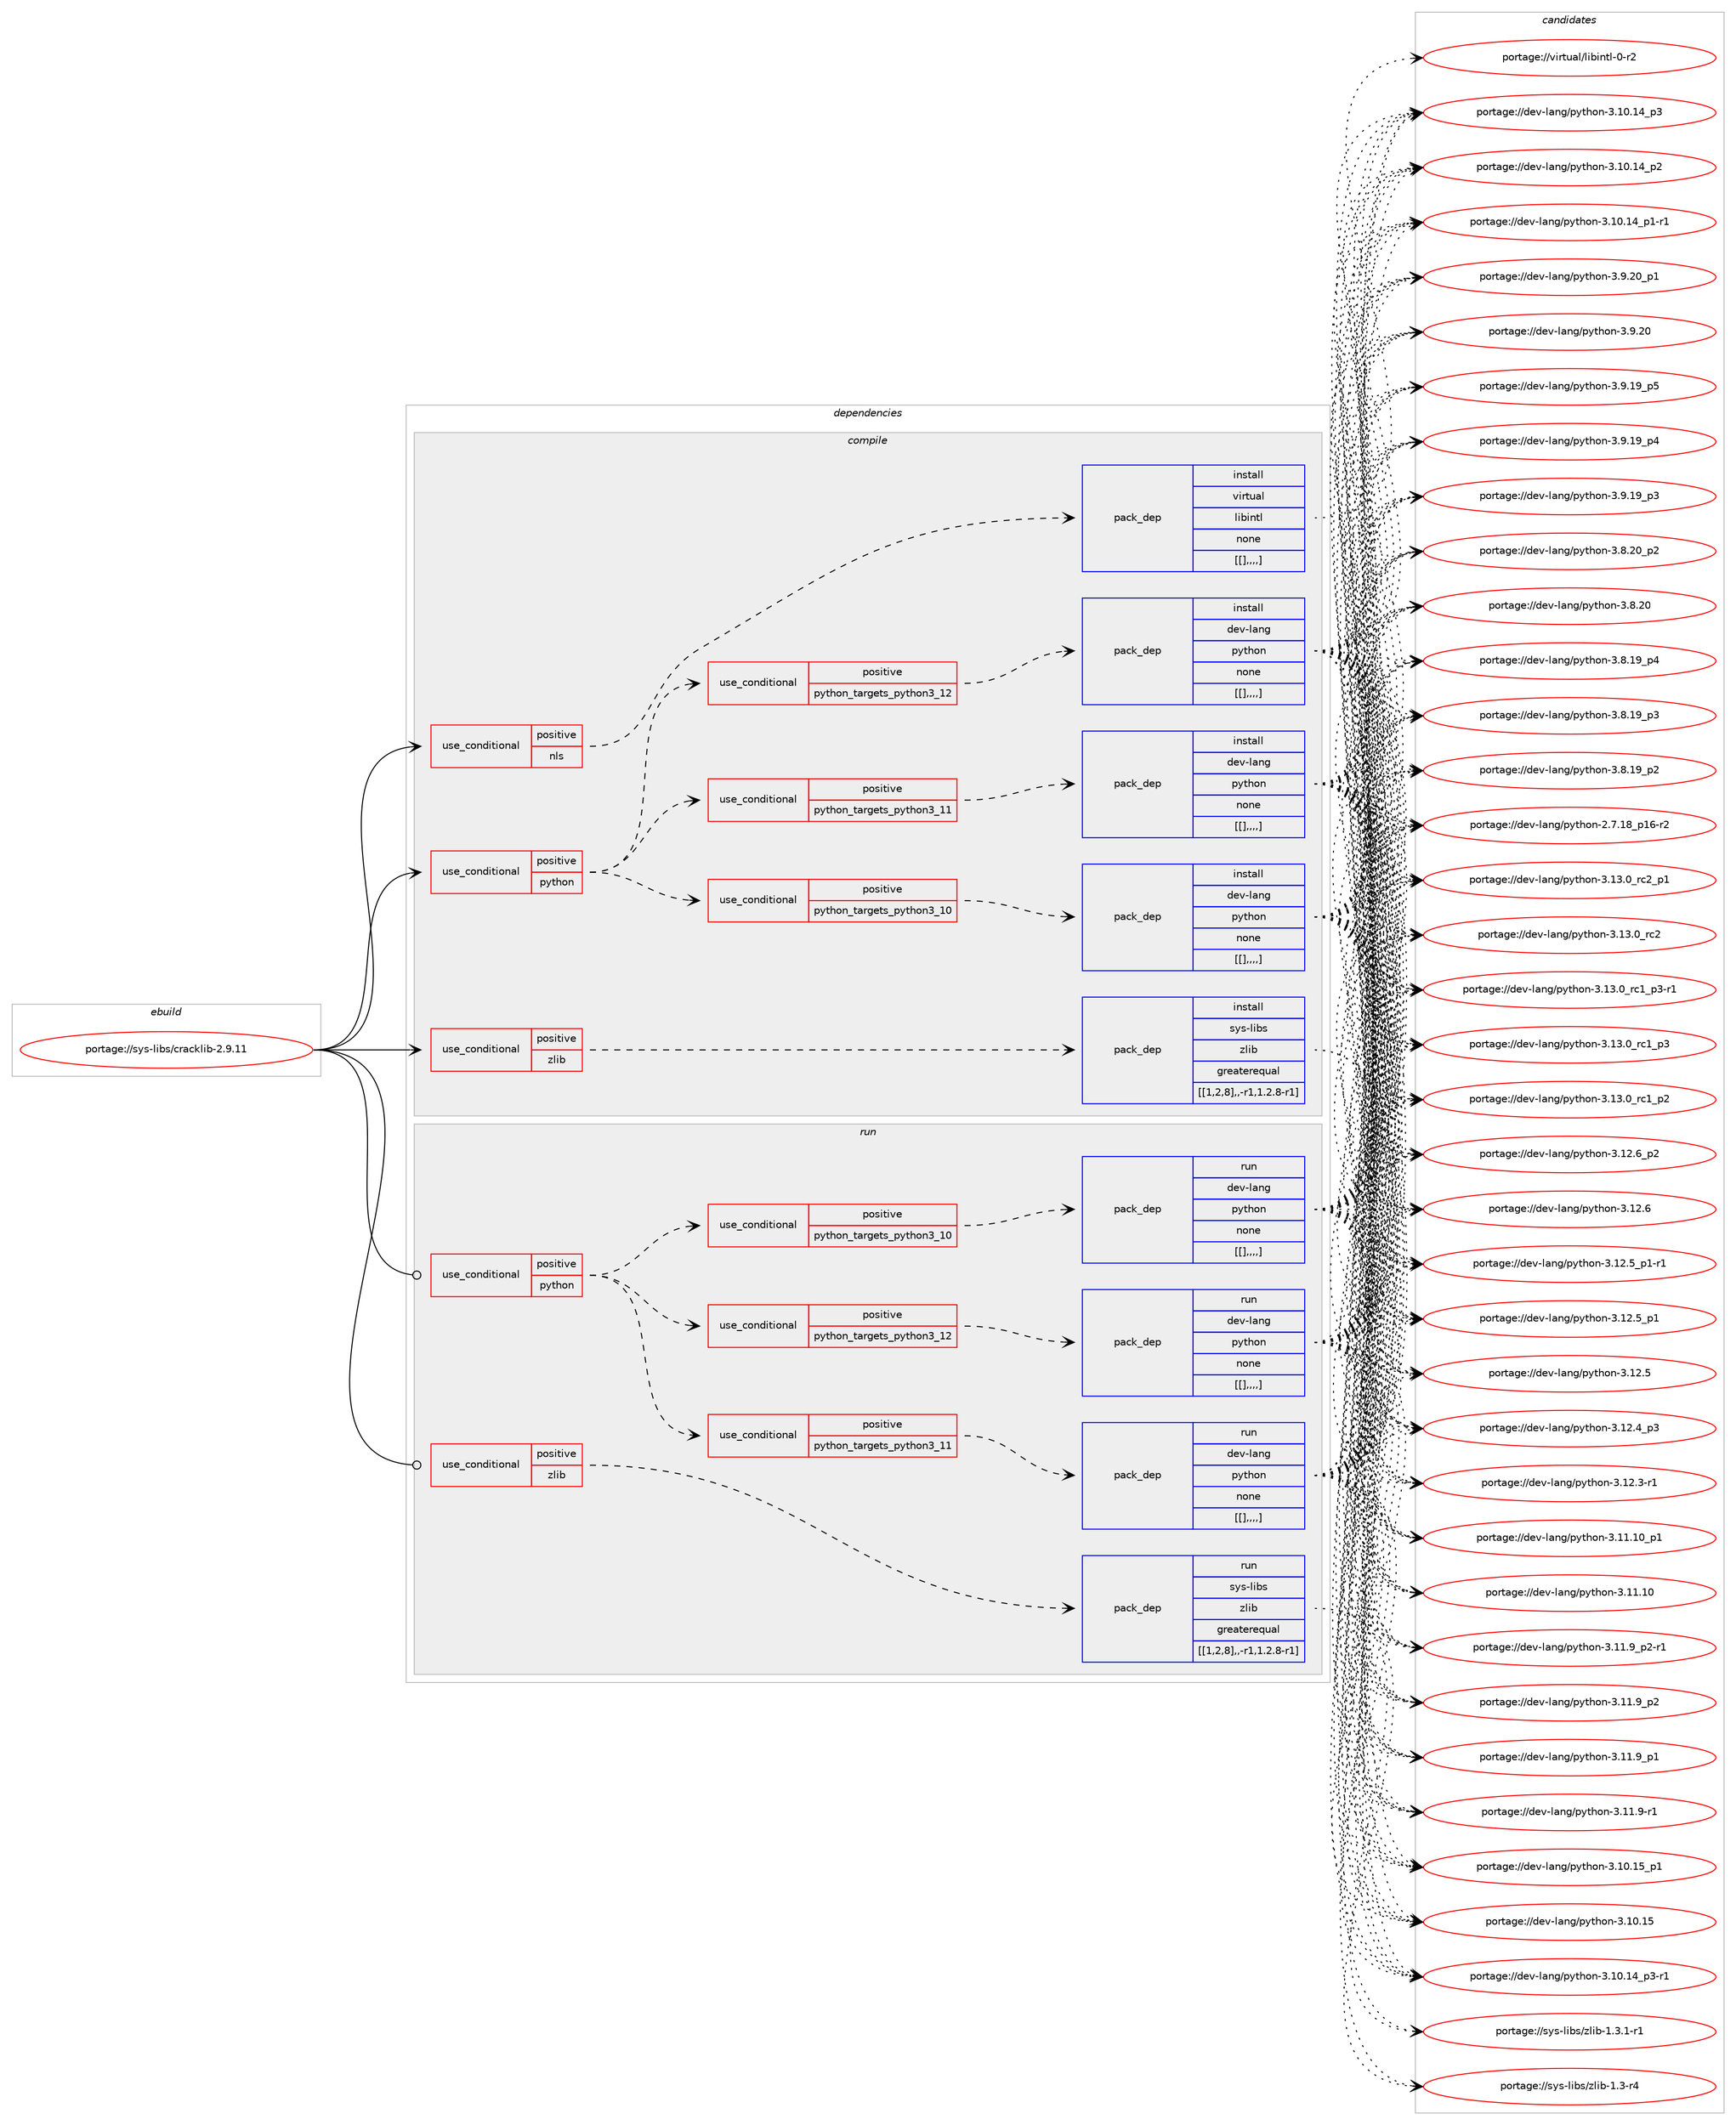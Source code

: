 digraph prolog {

# *************
# Graph options
# *************

newrank=true;
concentrate=true;
compound=true;
graph [rankdir=LR,fontname=Helvetica,fontsize=10,ranksep=1.5];#, ranksep=2.5, nodesep=0.2];
edge  [arrowhead=vee];
node  [fontname=Helvetica,fontsize=10];

# **********
# The ebuild
# **********

subgraph cluster_leftcol {
color=gray;
label=<<i>ebuild</i>>;
id [label="portage://sys-libs/cracklib-2.9.11", color=red, width=4, href="../sys-libs/cracklib-2.9.11.svg"];
}

# ****************
# The dependencies
# ****************

subgraph cluster_midcol {
color=gray;
label=<<i>dependencies</i>>;
subgraph cluster_compile {
fillcolor="#eeeeee";
style=filled;
label=<<i>compile</i>>;
subgraph cond9753 {
dependency26444 [label=<<TABLE BORDER="0" CELLBORDER="1" CELLSPACING="0" CELLPADDING="4"><TR><TD ROWSPAN="3" CELLPADDING="10">use_conditional</TD></TR><TR><TD>positive</TD></TR><TR><TD>nls</TD></TR></TABLE>>, shape=none, color=red];
subgraph pack16613 {
dependency26445 [label=<<TABLE BORDER="0" CELLBORDER="1" CELLSPACING="0" CELLPADDING="4" WIDTH="220"><TR><TD ROWSPAN="6" CELLPADDING="30">pack_dep</TD></TR><TR><TD WIDTH="110">install</TD></TR><TR><TD>virtual</TD></TR><TR><TD>libintl</TD></TR><TR><TD>none</TD></TR><TR><TD>[[],,,,]</TD></TR></TABLE>>, shape=none, color=blue];
}
dependency26444:e -> dependency26445:w [weight=20,style="dashed",arrowhead="vee"];
}
id:e -> dependency26444:w [weight=20,style="solid",arrowhead="vee"];
subgraph cond9754 {
dependency26446 [label=<<TABLE BORDER="0" CELLBORDER="1" CELLSPACING="0" CELLPADDING="4"><TR><TD ROWSPAN="3" CELLPADDING="10">use_conditional</TD></TR><TR><TD>positive</TD></TR><TR><TD>python</TD></TR></TABLE>>, shape=none, color=red];
subgraph cond9755 {
dependency26447 [label=<<TABLE BORDER="0" CELLBORDER="1" CELLSPACING="0" CELLPADDING="4"><TR><TD ROWSPAN="3" CELLPADDING="10">use_conditional</TD></TR><TR><TD>positive</TD></TR><TR><TD>python_targets_python3_10</TD></TR></TABLE>>, shape=none, color=red];
subgraph pack16614 {
dependency26448 [label=<<TABLE BORDER="0" CELLBORDER="1" CELLSPACING="0" CELLPADDING="4" WIDTH="220"><TR><TD ROWSPAN="6" CELLPADDING="30">pack_dep</TD></TR><TR><TD WIDTH="110">install</TD></TR><TR><TD>dev-lang</TD></TR><TR><TD>python</TD></TR><TR><TD>none</TD></TR><TR><TD>[[],,,,]</TD></TR></TABLE>>, shape=none, color=blue];
}
dependency26447:e -> dependency26448:w [weight=20,style="dashed",arrowhead="vee"];
}
dependency26446:e -> dependency26447:w [weight=20,style="dashed",arrowhead="vee"];
subgraph cond9756 {
dependency26449 [label=<<TABLE BORDER="0" CELLBORDER="1" CELLSPACING="0" CELLPADDING="4"><TR><TD ROWSPAN="3" CELLPADDING="10">use_conditional</TD></TR><TR><TD>positive</TD></TR><TR><TD>python_targets_python3_11</TD></TR></TABLE>>, shape=none, color=red];
subgraph pack16615 {
dependency26450 [label=<<TABLE BORDER="0" CELLBORDER="1" CELLSPACING="0" CELLPADDING="4" WIDTH="220"><TR><TD ROWSPAN="6" CELLPADDING="30">pack_dep</TD></TR><TR><TD WIDTH="110">install</TD></TR><TR><TD>dev-lang</TD></TR><TR><TD>python</TD></TR><TR><TD>none</TD></TR><TR><TD>[[],,,,]</TD></TR></TABLE>>, shape=none, color=blue];
}
dependency26449:e -> dependency26450:w [weight=20,style="dashed",arrowhead="vee"];
}
dependency26446:e -> dependency26449:w [weight=20,style="dashed",arrowhead="vee"];
subgraph cond9757 {
dependency26451 [label=<<TABLE BORDER="0" CELLBORDER="1" CELLSPACING="0" CELLPADDING="4"><TR><TD ROWSPAN="3" CELLPADDING="10">use_conditional</TD></TR><TR><TD>positive</TD></TR><TR><TD>python_targets_python3_12</TD></TR></TABLE>>, shape=none, color=red];
subgraph pack16616 {
dependency26452 [label=<<TABLE BORDER="0" CELLBORDER="1" CELLSPACING="0" CELLPADDING="4" WIDTH="220"><TR><TD ROWSPAN="6" CELLPADDING="30">pack_dep</TD></TR><TR><TD WIDTH="110">install</TD></TR><TR><TD>dev-lang</TD></TR><TR><TD>python</TD></TR><TR><TD>none</TD></TR><TR><TD>[[],,,,]</TD></TR></TABLE>>, shape=none, color=blue];
}
dependency26451:e -> dependency26452:w [weight=20,style="dashed",arrowhead="vee"];
}
dependency26446:e -> dependency26451:w [weight=20,style="dashed",arrowhead="vee"];
}
id:e -> dependency26446:w [weight=20,style="solid",arrowhead="vee"];
subgraph cond9758 {
dependency26453 [label=<<TABLE BORDER="0" CELLBORDER="1" CELLSPACING="0" CELLPADDING="4"><TR><TD ROWSPAN="3" CELLPADDING="10">use_conditional</TD></TR><TR><TD>positive</TD></TR><TR><TD>zlib</TD></TR></TABLE>>, shape=none, color=red];
subgraph pack16617 {
dependency26454 [label=<<TABLE BORDER="0" CELLBORDER="1" CELLSPACING="0" CELLPADDING="4" WIDTH="220"><TR><TD ROWSPAN="6" CELLPADDING="30">pack_dep</TD></TR><TR><TD WIDTH="110">install</TD></TR><TR><TD>sys-libs</TD></TR><TR><TD>zlib</TD></TR><TR><TD>greaterequal</TD></TR><TR><TD>[[1,2,8],,-r1,1.2.8-r1]</TD></TR></TABLE>>, shape=none, color=blue];
}
dependency26453:e -> dependency26454:w [weight=20,style="dashed",arrowhead="vee"];
}
id:e -> dependency26453:w [weight=20,style="solid",arrowhead="vee"];
}
subgraph cluster_compileandrun {
fillcolor="#eeeeee";
style=filled;
label=<<i>compile and run</i>>;
}
subgraph cluster_run {
fillcolor="#eeeeee";
style=filled;
label=<<i>run</i>>;
subgraph cond9759 {
dependency26455 [label=<<TABLE BORDER="0" CELLBORDER="1" CELLSPACING="0" CELLPADDING="4"><TR><TD ROWSPAN="3" CELLPADDING="10">use_conditional</TD></TR><TR><TD>positive</TD></TR><TR><TD>python</TD></TR></TABLE>>, shape=none, color=red];
subgraph cond9760 {
dependency26456 [label=<<TABLE BORDER="0" CELLBORDER="1" CELLSPACING="0" CELLPADDING="4"><TR><TD ROWSPAN="3" CELLPADDING="10">use_conditional</TD></TR><TR><TD>positive</TD></TR><TR><TD>python_targets_python3_10</TD></TR></TABLE>>, shape=none, color=red];
subgraph pack16618 {
dependency26457 [label=<<TABLE BORDER="0" CELLBORDER="1" CELLSPACING="0" CELLPADDING="4" WIDTH="220"><TR><TD ROWSPAN="6" CELLPADDING="30">pack_dep</TD></TR><TR><TD WIDTH="110">run</TD></TR><TR><TD>dev-lang</TD></TR><TR><TD>python</TD></TR><TR><TD>none</TD></TR><TR><TD>[[],,,,]</TD></TR></TABLE>>, shape=none, color=blue];
}
dependency26456:e -> dependency26457:w [weight=20,style="dashed",arrowhead="vee"];
}
dependency26455:e -> dependency26456:w [weight=20,style="dashed",arrowhead="vee"];
subgraph cond9761 {
dependency26458 [label=<<TABLE BORDER="0" CELLBORDER="1" CELLSPACING="0" CELLPADDING="4"><TR><TD ROWSPAN="3" CELLPADDING="10">use_conditional</TD></TR><TR><TD>positive</TD></TR><TR><TD>python_targets_python3_11</TD></TR></TABLE>>, shape=none, color=red];
subgraph pack16619 {
dependency26459 [label=<<TABLE BORDER="0" CELLBORDER="1" CELLSPACING="0" CELLPADDING="4" WIDTH="220"><TR><TD ROWSPAN="6" CELLPADDING="30">pack_dep</TD></TR><TR><TD WIDTH="110">run</TD></TR><TR><TD>dev-lang</TD></TR><TR><TD>python</TD></TR><TR><TD>none</TD></TR><TR><TD>[[],,,,]</TD></TR></TABLE>>, shape=none, color=blue];
}
dependency26458:e -> dependency26459:w [weight=20,style="dashed",arrowhead="vee"];
}
dependency26455:e -> dependency26458:w [weight=20,style="dashed",arrowhead="vee"];
subgraph cond9762 {
dependency26460 [label=<<TABLE BORDER="0" CELLBORDER="1" CELLSPACING="0" CELLPADDING="4"><TR><TD ROWSPAN="3" CELLPADDING="10">use_conditional</TD></TR><TR><TD>positive</TD></TR><TR><TD>python_targets_python3_12</TD></TR></TABLE>>, shape=none, color=red];
subgraph pack16620 {
dependency26461 [label=<<TABLE BORDER="0" CELLBORDER="1" CELLSPACING="0" CELLPADDING="4" WIDTH="220"><TR><TD ROWSPAN="6" CELLPADDING="30">pack_dep</TD></TR><TR><TD WIDTH="110">run</TD></TR><TR><TD>dev-lang</TD></TR><TR><TD>python</TD></TR><TR><TD>none</TD></TR><TR><TD>[[],,,,]</TD></TR></TABLE>>, shape=none, color=blue];
}
dependency26460:e -> dependency26461:w [weight=20,style="dashed",arrowhead="vee"];
}
dependency26455:e -> dependency26460:w [weight=20,style="dashed",arrowhead="vee"];
}
id:e -> dependency26455:w [weight=20,style="solid",arrowhead="odot"];
subgraph cond9763 {
dependency26462 [label=<<TABLE BORDER="0" CELLBORDER="1" CELLSPACING="0" CELLPADDING="4"><TR><TD ROWSPAN="3" CELLPADDING="10">use_conditional</TD></TR><TR><TD>positive</TD></TR><TR><TD>zlib</TD></TR></TABLE>>, shape=none, color=red];
subgraph pack16621 {
dependency26463 [label=<<TABLE BORDER="0" CELLBORDER="1" CELLSPACING="0" CELLPADDING="4" WIDTH="220"><TR><TD ROWSPAN="6" CELLPADDING="30">pack_dep</TD></TR><TR><TD WIDTH="110">run</TD></TR><TR><TD>sys-libs</TD></TR><TR><TD>zlib</TD></TR><TR><TD>greaterequal</TD></TR><TR><TD>[[1,2,8],,-r1,1.2.8-r1]</TD></TR></TABLE>>, shape=none, color=blue];
}
dependency26462:e -> dependency26463:w [weight=20,style="dashed",arrowhead="vee"];
}
id:e -> dependency26462:w [weight=20,style="solid",arrowhead="odot"];
}
}

# **************
# The candidates
# **************

subgraph cluster_choices {
rank=same;
color=gray;
label=<<i>candidates</i>>;

subgraph choice16613 {
color=black;
nodesep=1;
choice11810511411611797108471081059810511011610845484511450 [label="portage://virtual/libintl-0-r2", color=red, width=4,href="../virtual/libintl-0-r2.svg"];
dependency26445:e -> choice11810511411611797108471081059810511011610845484511450:w [style=dotted,weight="100"];
}
subgraph choice16614 {
color=black;
nodesep=1;
choice100101118451089711010347112121116104111110455146495146489511499509511249 [label="portage://dev-lang/python-3.13.0_rc2_p1", color=red, width=4,href="../dev-lang/python-3.13.0_rc2_p1.svg"];
choice10010111845108971101034711212111610411111045514649514648951149950 [label="portage://dev-lang/python-3.13.0_rc2", color=red, width=4,href="../dev-lang/python-3.13.0_rc2.svg"];
choice1001011184510897110103471121211161041111104551464951464895114994995112514511449 [label="portage://dev-lang/python-3.13.0_rc1_p3-r1", color=red, width=4,href="../dev-lang/python-3.13.0_rc1_p3-r1.svg"];
choice100101118451089711010347112121116104111110455146495146489511499499511251 [label="portage://dev-lang/python-3.13.0_rc1_p3", color=red, width=4,href="../dev-lang/python-3.13.0_rc1_p3.svg"];
choice100101118451089711010347112121116104111110455146495146489511499499511250 [label="portage://dev-lang/python-3.13.0_rc1_p2", color=red, width=4,href="../dev-lang/python-3.13.0_rc1_p2.svg"];
choice100101118451089711010347112121116104111110455146495046549511250 [label="portage://dev-lang/python-3.12.6_p2", color=red, width=4,href="../dev-lang/python-3.12.6_p2.svg"];
choice10010111845108971101034711212111610411111045514649504654 [label="portage://dev-lang/python-3.12.6", color=red, width=4,href="../dev-lang/python-3.12.6.svg"];
choice1001011184510897110103471121211161041111104551464950465395112494511449 [label="portage://dev-lang/python-3.12.5_p1-r1", color=red, width=4,href="../dev-lang/python-3.12.5_p1-r1.svg"];
choice100101118451089711010347112121116104111110455146495046539511249 [label="portage://dev-lang/python-3.12.5_p1", color=red, width=4,href="../dev-lang/python-3.12.5_p1.svg"];
choice10010111845108971101034711212111610411111045514649504653 [label="portage://dev-lang/python-3.12.5", color=red, width=4,href="../dev-lang/python-3.12.5.svg"];
choice100101118451089711010347112121116104111110455146495046529511251 [label="portage://dev-lang/python-3.12.4_p3", color=red, width=4,href="../dev-lang/python-3.12.4_p3.svg"];
choice100101118451089711010347112121116104111110455146495046514511449 [label="portage://dev-lang/python-3.12.3-r1", color=red, width=4,href="../dev-lang/python-3.12.3-r1.svg"];
choice10010111845108971101034711212111610411111045514649494649489511249 [label="portage://dev-lang/python-3.11.10_p1", color=red, width=4,href="../dev-lang/python-3.11.10_p1.svg"];
choice1001011184510897110103471121211161041111104551464949464948 [label="portage://dev-lang/python-3.11.10", color=red, width=4,href="../dev-lang/python-3.11.10.svg"];
choice1001011184510897110103471121211161041111104551464949465795112504511449 [label="portage://dev-lang/python-3.11.9_p2-r1", color=red, width=4,href="../dev-lang/python-3.11.9_p2-r1.svg"];
choice100101118451089711010347112121116104111110455146494946579511250 [label="portage://dev-lang/python-3.11.9_p2", color=red, width=4,href="../dev-lang/python-3.11.9_p2.svg"];
choice100101118451089711010347112121116104111110455146494946579511249 [label="portage://dev-lang/python-3.11.9_p1", color=red, width=4,href="../dev-lang/python-3.11.9_p1.svg"];
choice100101118451089711010347112121116104111110455146494946574511449 [label="portage://dev-lang/python-3.11.9-r1", color=red, width=4,href="../dev-lang/python-3.11.9-r1.svg"];
choice10010111845108971101034711212111610411111045514649484649539511249 [label="portage://dev-lang/python-3.10.15_p1", color=red, width=4,href="../dev-lang/python-3.10.15_p1.svg"];
choice1001011184510897110103471121211161041111104551464948464953 [label="portage://dev-lang/python-3.10.15", color=red, width=4,href="../dev-lang/python-3.10.15.svg"];
choice100101118451089711010347112121116104111110455146494846495295112514511449 [label="portage://dev-lang/python-3.10.14_p3-r1", color=red, width=4,href="../dev-lang/python-3.10.14_p3-r1.svg"];
choice10010111845108971101034711212111610411111045514649484649529511251 [label="portage://dev-lang/python-3.10.14_p3", color=red, width=4,href="../dev-lang/python-3.10.14_p3.svg"];
choice10010111845108971101034711212111610411111045514649484649529511250 [label="portage://dev-lang/python-3.10.14_p2", color=red, width=4,href="../dev-lang/python-3.10.14_p2.svg"];
choice100101118451089711010347112121116104111110455146494846495295112494511449 [label="portage://dev-lang/python-3.10.14_p1-r1", color=red, width=4,href="../dev-lang/python-3.10.14_p1-r1.svg"];
choice100101118451089711010347112121116104111110455146574650489511249 [label="portage://dev-lang/python-3.9.20_p1", color=red, width=4,href="../dev-lang/python-3.9.20_p1.svg"];
choice10010111845108971101034711212111610411111045514657465048 [label="portage://dev-lang/python-3.9.20", color=red, width=4,href="../dev-lang/python-3.9.20.svg"];
choice100101118451089711010347112121116104111110455146574649579511253 [label="portage://dev-lang/python-3.9.19_p5", color=red, width=4,href="../dev-lang/python-3.9.19_p5.svg"];
choice100101118451089711010347112121116104111110455146574649579511252 [label="portage://dev-lang/python-3.9.19_p4", color=red, width=4,href="../dev-lang/python-3.9.19_p4.svg"];
choice100101118451089711010347112121116104111110455146574649579511251 [label="portage://dev-lang/python-3.9.19_p3", color=red, width=4,href="../dev-lang/python-3.9.19_p3.svg"];
choice100101118451089711010347112121116104111110455146564650489511250 [label="portage://dev-lang/python-3.8.20_p2", color=red, width=4,href="../dev-lang/python-3.8.20_p2.svg"];
choice10010111845108971101034711212111610411111045514656465048 [label="portage://dev-lang/python-3.8.20", color=red, width=4,href="../dev-lang/python-3.8.20.svg"];
choice100101118451089711010347112121116104111110455146564649579511252 [label="portage://dev-lang/python-3.8.19_p4", color=red, width=4,href="../dev-lang/python-3.8.19_p4.svg"];
choice100101118451089711010347112121116104111110455146564649579511251 [label="portage://dev-lang/python-3.8.19_p3", color=red, width=4,href="../dev-lang/python-3.8.19_p3.svg"];
choice100101118451089711010347112121116104111110455146564649579511250 [label="portage://dev-lang/python-3.8.19_p2", color=red, width=4,href="../dev-lang/python-3.8.19_p2.svg"];
choice100101118451089711010347112121116104111110455046554649569511249544511450 [label="portage://dev-lang/python-2.7.18_p16-r2", color=red, width=4,href="../dev-lang/python-2.7.18_p16-r2.svg"];
dependency26448:e -> choice100101118451089711010347112121116104111110455146495146489511499509511249:w [style=dotted,weight="100"];
dependency26448:e -> choice10010111845108971101034711212111610411111045514649514648951149950:w [style=dotted,weight="100"];
dependency26448:e -> choice1001011184510897110103471121211161041111104551464951464895114994995112514511449:w [style=dotted,weight="100"];
dependency26448:e -> choice100101118451089711010347112121116104111110455146495146489511499499511251:w [style=dotted,weight="100"];
dependency26448:e -> choice100101118451089711010347112121116104111110455146495146489511499499511250:w [style=dotted,weight="100"];
dependency26448:e -> choice100101118451089711010347112121116104111110455146495046549511250:w [style=dotted,weight="100"];
dependency26448:e -> choice10010111845108971101034711212111610411111045514649504654:w [style=dotted,weight="100"];
dependency26448:e -> choice1001011184510897110103471121211161041111104551464950465395112494511449:w [style=dotted,weight="100"];
dependency26448:e -> choice100101118451089711010347112121116104111110455146495046539511249:w [style=dotted,weight="100"];
dependency26448:e -> choice10010111845108971101034711212111610411111045514649504653:w [style=dotted,weight="100"];
dependency26448:e -> choice100101118451089711010347112121116104111110455146495046529511251:w [style=dotted,weight="100"];
dependency26448:e -> choice100101118451089711010347112121116104111110455146495046514511449:w [style=dotted,weight="100"];
dependency26448:e -> choice10010111845108971101034711212111610411111045514649494649489511249:w [style=dotted,weight="100"];
dependency26448:e -> choice1001011184510897110103471121211161041111104551464949464948:w [style=dotted,weight="100"];
dependency26448:e -> choice1001011184510897110103471121211161041111104551464949465795112504511449:w [style=dotted,weight="100"];
dependency26448:e -> choice100101118451089711010347112121116104111110455146494946579511250:w [style=dotted,weight="100"];
dependency26448:e -> choice100101118451089711010347112121116104111110455146494946579511249:w [style=dotted,weight="100"];
dependency26448:e -> choice100101118451089711010347112121116104111110455146494946574511449:w [style=dotted,weight="100"];
dependency26448:e -> choice10010111845108971101034711212111610411111045514649484649539511249:w [style=dotted,weight="100"];
dependency26448:e -> choice1001011184510897110103471121211161041111104551464948464953:w [style=dotted,weight="100"];
dependency26448:e -> choice100101118451089711010347112121116104111110455146494846495295112514511449:w [style=dotted,weight="100"];
dependency26448:e -> choice10010111845108971101034711212111610411111045514649484649529511251:w [style=dotted,weight="100"];
dependency26448:e -> choice10010111845108971101034711212111610411111045514649484649529511250:w [style=dotted,weight="100"];
dependency26448:e -> choice100101118451089711010347112121116104111110455146494846495295112494511449:w [style=dotted,weight="100"];
dependency26448:e -> choice100101118451089711010347112121116104111110455146574650489511249:w [style=dotted,weight="100"];
dependency26448:e -> choice10010111845108971101034711212111610411111045514657465048:w [style=dotted,weight="100"];
dependency26448:e -> choice100101118451089711010347112121116104111110455146574649579511253:w [style=dotted,weight="100"];
dependency26448:e -> choice100101118451089711010347112121116104111110455146574649579511252:w [style=dotted,weight="100"];
dependency26448:e -> choice100101118451089711010347112121116104111110455146574649579511251:w [style=dotted,weight="100"];
dependency26448:e -> choice100101118451089711010347112121116104111110455146564650489511250:w [style=dotted,weight="100"];
dependency26448:e -> choice10010111845108971101034711212111610411111045514656465048:w [style=dotted,weight="100"];
dependency26448:e -> choice100101118451089711010347112121116104111110455146564649579511252:w [style=dotted,weight="100"];
dependency26448:e -> choice100101118451089711010347112121116104111110455146564649579511251:w [style=dotted,weight="100"];
dependency26448:e -> choice100101118451089711010347112121116104111110455146564649579511250:w [style=dotted,weight="100"];
dependency26448:e -> choice100101118451089711010347112121116104111110455046554649569511249544511450:w [style=dotted,weight="100"];
}
subgraph choice16615 {
color=black;
nodesep=1;
choice100101118451089711010347112121116104111110455146495146489511499509511249 [label="portage://dev-lang/python-3.13.0_rc2_p1", color=red, width=4,href="../dev-lang/python-3.13.0_rc2_p1.svg"];
choice10010111845108971101034711212111610411111045514649514648951149950 [label="portage://dev-lang/python-3.13.0_rc2", color=red, width=4,href="../dev-lang/python-3.13.0_rc2.svg"];
choice1001011184510897110103471121211161041111104551464951464895114994995112514511449 [label="portage://dev-lang/python-3.13.0_rc1_p3-r1", color=red, width=4,href="../dev-lang/python-3.13.0_rc1_p3-r1.svg"];
choice100101118451089711010347112121116104111110455146495146489511499499511251 [label="portage://dev-lang/python-3.13.0_rc1_p3", color=red, width=4,href="../dev-lang/python-3.13.0_rc1_p3.svg"];
choice100101118451089711010347112121116104111110455146495146489511499499511250 [label="portage://dev-lang/python-3.13.0_rc1_p2", color=red, width=4,href="../dev-lang/python-3.13.0_rc1_p2.svg"];
choice100101118451089711010347112121116104111110455146495046549511250 [label="portage://dev-lang/python-3.12.6_p2", color=red, width=4,href="../dev-lang/python-3.12.6_p2.svg"];
choice10010111845108971101034711212111610411111045514649504654 [label="portage://dev-lang/python-3.12.6", color=red, width=4,href="../dev-lang/python-3.12.6.svg"];
choice1001011184510897110103471121211161041111104551464950465395112494511449 [label="portage://dev-lang/python-3.12.5_p1-r1", color=red, width=4,href="../dev-lang/python-3.12.5_p1-r1.svg"];
choice100101118451089711010347112121116104111110455146495046539511249 [label="portage://dev-lang/python-3.12.5_p1", color=red, width=4,href="../dev-lang/python-3.12.5_p1.svg"];
choice10010111845108971101034711212111610411111045514649504653 [label="portage://dev-lang/python-3.12.5", color=red, width=4,href="../dev-lang/python-3.12.5.svg"];
choice100101118451089711010347112121116104111110455146495046529511251 [label="portage://dev-lang/python-3.12.4_p3", color=red, width=4,href="../dev-lang/python-3.12.4_p3.svg"];
choice100101118451089711010347112121116104111110455146495046514511449 [label="portage://dev-lang/python-3.12.3-r1", color=red, width=4,href="../dev-lang/python-3.12.3-r1.svg"];
choice10010111845108971101034711212111610411111045514649494649489511249 [label="portage://dev-lang/python-3.11.10_p1", color=red, width=4,href="../dev-lang/python-3.11.10_p1.svg"];
choice1001011184510897110103471121211161041111104551464949464948 [label="portage://dev-lang/python-3.11.10", color=red, width=4,href="../dev-lang/python-3.11.10.svg"];
choice1001011184510897110103471121211161041111104551464949465795112504511449 [label="portage://dev-lang/python-3.11.9_p2-r1", color=red, width=4,href="../dev-lang/python-3.11.9_p2-r1.svg"];
choice100101118451089711010347112121116104111110455146494946579511250 [label="portage://dev-lang/python-3.11.9_p2", color=red, width=4,href="../dev-lang/python-3.11.9_p2.svg"];
choice100101118451089711010347112121116104111110455146494946579511249 [label="portage://dev-lang/python-3.11.9_p1", color=red, width=4,href="../dev-lang/python-3.11.9_p1.svg"];
choice100101118451089711010347112121116104111110455146494946574511449 [label="portage://dev-lang/python-3.11.9-r1", color=red, width=4,href="../dev-lang/python-3.11.9-r1.svg"];
choice10010111845108971101034711212111610411111045514649484649539511249 [label="portage://dev-lang/python-3.10.15_p1", color=red, width=4,href="../dev-lang/python-3.10.15_p1.svg"];
choice1001011184510897110103471121211161041111104551464948464953 [label="portage://dev-lang/python-3.10.15", color=red, width=4,href="../dev-lang/python-3.10.15.svg"];
choice100101118451089711010347112121116104111110455146494846495295112514511449 [label="portage://dev-lang/python-3.10.14_p3-r1", color=red, width=4,href="../dev-lang/python-3.10.14_p3-r1.svg"];
choice10010111845108971101034711212111610411111045514649484649529511251 [label="portage://dev-lang/python-3.10.14_p3", color=red, width=4,href="../dev-lang/python-3.10.14_p3.svg"];
choice10010111845108971101034711212111610411111045514649484649529511250 [label="portage://dev-lang/python-3.10.14_p2", color=red, width=4,href="../dev-lang/python-3.10.14_p2.svg"];
choice100101118451089711010347112121116104111110455146494846495295112494511449 [label="portage://dev-lang/python-3.10.14_p1-r1", color=red, width=4,href="../dev-lang/python-3.10.14_p1-r1.svg"];
choice100101118451089711010347112121116104111110455146574650489511249 [label="portage://dev-lang/python-3.9.20_p1", color=red, width=4,href="../dev-lang/python-3.9.20_p1.svg"];
choice10010111845108971101034711212111610411111045514657465048 [label="portage://dev-lang/python-3.9.20", color=red, width=4,href="../dev-lang/python-3.9.20.svg"];
choice100101118451089711010347112121116104111110455146574649579511253 [label="portage://dev-lang/python-3.9.19_p5", color=red, width=4,href="../dev-lang/python-3.9.19_p5.svg"];
choice100101118451089711010347112121116104111110455146574649579511252 [label="portage://dev-lang/python-3.9.19_p4", color=red, width=4,href="../dev-lang/python-3.9.19_p4.svg"];
choice100101118451089711010347112121116104111110455146574649579511251 [label="portage://dev-lang/python-3.9.19_p3", color=red, width=4,href="../dev-lang/python-3.9.19_p3.svg"];
choice100101118451089711010347112121116104111110455146564650489511250 [label="portage://dev-lang/python-3.8.20_p2", color=red, width=4,href="../dev-lang/python-3.8.20_p2.svg"];
choice10010111845108971101034711212111610411111045514656465048 [label="portage://dev-lang/python-3.8.20", color=red, width=4,href="../dev-lang/python-3.8.20.svg"];
choice100101118451089711010347112121116104111110455146564649579511252 [label="portage://dev-lang/python-3.8.19_p4", color=red, width=4,href="../dev-lang/python-3.8.19_p4.svg"];
choice100101118451089711010347112121116104111110455146564649579511251 [label="portage://dev-lang/python-3.8.19_p3", color=red, width=4,href="../dev-lang/python-3.8.19_p3.svg"];
choice100101118451089711010347112121116104111110455146564649579511250 [label="portage://dev-lang/python-3.8.19_p2", color=red, width=4,href="../dev-lang/python-3.8.19_p2.svg"];
choice100101118451089711010347112121116104111110455046554649569511249544511450 [label="portage://dev-lang/python-2.7.18_p16-r2", color=red, width=4,href="../dev-lang/python-2.7.18_p16-r2.svg"];
dependency26450:e -> choice100101118451089711010347112121116104111110455146495146489511499509511249:w [style=dotted,weight="100"];
dependency26450:e -> choice10010111845108971101034711212111610411111045514649514648951149950:w [style=dotted,weight="100"];
dependency26450:e -> choice1001011184510897110103471121211161041111104551464951464895114994995112514511449:w [style=dotted,weight="100"];
dependency26450:e -> choice100101118451089711010347112121116104111110455146495146489511499499511251:w [style=dotted,weight="100"];
dependency26450:e -> choice100101118451089711010347112121116104111110455146495146489511499499511250:w [style=dotted,weight="100"];
dependency26450:e -> choice100101118451089711010347112121116104111110455146495046549511250:w [style=dotted,weight="100"];
dependency26450:e -> choice10010111845108971101034711212111610411111045514649504654:w [style=dotted,weight="100"];
dependency26450:e -> choice1001011184510897110103471121211161041111104551464950465395112494511449:w [style=dotted,weight="100"];
dependency26450:e -> choice100101118451089711010347112121116104111110455146495046539511249:w [style=dotted,weight="100"];
dependency26450:e -> choice10010111845108971101034711212111610411111045514649504653:w [style=dotted,weight="100"];
dependency26450:e -> choice100101118451089711010347112121116104111110455146495046529511251:w [style=dotted,weight="100"];
dependency26450:e -> choice100101118451089711010347112121116104111110455146495046514511449:w [style=dotted,weight="100"];
dependency26450:e -> choice10010111845108971101034711212111610411111045514649494649489511249:w [style=dotted,weight="100"];
dependency26450:e -> choice1001011184510897110103471121211161041111104551464949464948:w [style=dotted,weight="100"];
dependency26450:e -> choice1001011184510897110103471121211161041111104551464949465795112504511449:w [style=dotted,weight="100"];
dependency26450:e -> choice100101118451089711010347112121116104111110455146494946579511250:w [style=dotted,weight="100"];
dependency26450:e -> choice100101118451089711010347112121116104111110455146494946579511249:w [style=dotted,weight="100"];
dependency26450:e -> choice100101118451089711010347112121116104111110455146494946574511449:w [style=dotted,weight="100"];
dependency26450:e -> choice10010111845108971101034711212111610411111045514649484649539511249:w [style=dotted,weight="100"];
dependency26450:e -> choice1001011184510897110103471121211161041111104551464948464953:w [style=dotted,weight="100"];
dependency26450:e -> choice100101118451089711010347112121116104111110455146494846495295112514511449:w [style=dotted,weight="100"];
dependency26450:e -> choice10010111845108971101034711212111610411111045514649484649529511251:w [style=dotted,weight="100"];
dependency26450:e -> choice10010111845108971101034711212111610411111045514649484649529511250:w [style=dotted,weight="100"];
dependency26450:e -> choice100101118451089711010347112121116104111110455146494846495295112494511449:w [style=dotted,weight="100"];
dependency26450:e -> choice100101118451089711010347112121116104111110455146574650489511249:w [style=dotted,weight="100"];
dependency26450:e -> choice10010111845108971101034711212111610411111045514657465048:w [style=dotted,weight="100"];
dependency26450:e -> choice100101118451089711010347112121116104111110455146574649579511253:w [style=dotted,weight="100"];
dependency26450:e -> choice100101118451089711010347112121116104111110455146574649579511252:w [style=dotted,weight="100"];
dependency26450:e -> choice100101118451089711010347112121116104111110455146574649579511251:w [style=dotted,weight="100"];
dependency26450:e -> choice100101118451089711010347112121116104111110455146564650489511250:w [style=dotted,weight="100"];
dependency26450:e -> choice10010111845108971101034711212111610411111045514656465048:w [style=dotted,weight="100"];
dependency26450:e -> choice100101118451089711010347112121116104111110455146564649579511252:w [style=dotted,weight="100"];
dependency26450:e -> choice100101118451089711010347112121116104111110455146564649579511251:w [style=dotted,weight="100"];
dependency26450:e -> choice100101118451089711010347112121116104111110455146564649579511250:w [style=dotted,weight="100"];
dependency26450:e -> choice100101118451089711010347112121116104111110455046554649569511249544511450:w [style=dotted,weight="100"];
}
subgraph choice16616 {
color=black;
nodesep=1;
choice100101118451089711010347112121116104111110455146495146489511499509511249 [label="portage://dev-lang/python-3.13.0_rc2_p1", color=red, width=4,href="../dev-lang/python-3.13.0_rc2_p1.svg"];
choice10010111845108971101034711212111610411111045514649514648951149950 [label="portage://dev-lang/python-3.13.0_rc2", color=red, width=4,href="../dev-lang/python-3.13.0_rc2.svg"];
choice1001011184510897110103471121211161041111104551464951464895114994995112514511449 [label="portage://dev-lang/python-3.13.0_rc1_p3-r1", color=red, width=4,href="../dev-lang/python-3.13.0_rc1_p3-r1.svg"];
choice100101118451089711010347112121116104111110455146495146489511499499511251 [label="portage://dev-lang/python-3.13.0_rc1_p3", color=red, width=4,href="../dev-lang/python-3.13.0_rc1_p3.svg"];
choice100101118451089711010347112121116104111110455146495146489511499499511250 [label="portage://dev-lang/python-3.13.0_rc1_p2", color=red, width=4,href="../dev-lang/python-3.13.0_rc1_p2.svg"];
choice100101118451089711010347112121116104111110455146495046549511250 [label="portage://dev-lang/python-3.12.6_p2", color=red, width=4,href="../dev-lang/python-3.12.6_p2.svg"];
choice10010111845108971101034711212111610411111045514649504654 [label="portage://dev-lang/python-3.12.6", color=red, width=4,href="../dev-lang/python-3.12.6.svg"];
choice1001011184510897110103471121211161041111104551464950465395112494511449 [label="portage://dev-lang/python-3.12.5_p1-r1", color=red, width=4,href="../dev-lang/python-3.12.5_p1-r1.svg"];
choice100101118451089711010347112121116104111110455146495046539511249 [label="portage://dev-lang/python-3.12.5_p1", color=red, width=4,href="../dev-lang/python-3.12.5_p1.svg"];
choice10010111845108971101034711212111610411111045514649504653 [label="portage://dev-lang/python-3.12.5", color=red, width=4,href="../dev-lang/python-3.12.5.svg"];
choice100101118451089711010347112121116104111110455146495046529511251 [label="portage://dev-lang/python-3.12.4_p3", color=red, width=4,href="../dev-lang/python-3.12.4_p3.svg"];
choice100101118451089711010347112121116104111110455146495046514511449 [label="portage://dev-lang/python-3.12.3-r1", color=red, width=4,href="../dev-lang/python-3.12.3-r1.svg"];
choice10010111845108971101034711212111610411111045514649494649489511249 [label="portage://dev-lang/python-3.11.10_p1", color=red, width=4,href="../dev-lang/python-3.11.10_p1.svg"];
choice1001011184510897110103471121211161041111104551464949464948 [label="portage://dev-lang/python-3.11.10", color=red, width=4,href="../dev-lang/python-3.11.10.svg"];
choice1001011184510897110103471121211161041111104551464949465795112504511449 [label="portage://dev-lang/python-3.11.9_p2-r1", color=red, width=4,href="../dev-lang/python-3.11.9_p2-r1.svg"];
choice100101118451089711010347112121116104111110455146494946579511250 [label="portage://dev-lang/python-3.11.9_p2", color=red, width=4,href="../dev-lang/python-3.11.9_p2.svg"];
choice100101118451089711010347112121116104111110455146494946579511249 [label="portage://dev-lang/python-3.11.9_p1", color=red, width=4,href="../dev-lang/python-3.11.9_p1.svg"];
choice100101118451089711010347112121116104111110455146494946574511449 [label="portage://dev-lang/python-3.11.9-r1", color=red, width=4,href="../dev-lang/python-3.11.9-r1.svg"];
choice10010111845108971101034711212111610411111045514649484649539511249 [label="portage://dev-lang/python-3.10.15_p1", color=red, width=4,href="../dev-lang/python-3.10.15_p1.svg"];
choice1001011184510897110103471121211161041111104551464948464953 [label="portage://dev-lang/python-3.10.15", color=red, width=4,href="../dev-lang/python-3.10.15.svg"];
choice100101118451089711010347112121116104111110455146494846495295112514511449 [label="portage://dev-lang/python-3.10.14_p3-r1", color=red, width=4,href="../dev-lang/python-3.10.14_p3-r1.svg"];
choice10010111845108971101034711212111610411111045514649484649529511251 [label="portage://dev-lang/python-3.10.14_p3", color=red, width=4,href="../dev-lang/python-3.10.14_p3.svg"];
choice10010111845108971101034711212111610411111045514649484649529511250 [label="portage://dev-lang/python-3.10.14_p2", color=red, width=4,href="../dev-lang/python-3.10.14_p2.svg"];
choice100101118451089711010347112121116104111110455146494846495295112494511449 [label="portage://dev-lang/python-3.10.14_p1-r1", color=red, width=4,href="../dev-lang/python-3.10.14_p1-r1.svg"];
choice100101118451089711010347112121116104111110455146574650489511249 [label="portage://dev-lang/python-3.9.20_p1", color=red, width=4,href="../dev-lang/python-3.9.20_p1.svg"];
choice10010111845108971101034711212111610411111045514657465048 [label="portage://dev-lang/python-3.9.20", color=red, width=4,href="../dev-lang/python-3.9.20.svg"];
choice100101118451089711010347112121116104111110455146574649579511253 [label="portage://dev-lang/python-3.9.19_p5", color=red, width=4,href="../dev-lang/python-3.9.19_p5.svg"];
choice100101118451089711010347112121116104111110455146574649579511252 [label="portage://dev-lang/python-3.9.19_p4", color=red, width=4,href="../dev-lang/python-3.9.19_p4.svg"];
choice100101118451089711010347112121116104111110455146574649579511251 [label="portage://dev-lang/python-3.9.19_p3", color=red, width=4,href="../dev-lang/python-3.9.19_p3.svg"];
choice100101118451089711010347112121116104111110455146564650489511250 [label="portage://dev-lang/python-3.8.20_p2", color=red, width=4,href="../dev-lang/python-3.8.20_p2.svg"];
choice10010111845108971101034711212111610411111045514656465048 [label="portage://dev-lang/python-3.8.20", color=red, width=4,href="../dev-lang/python-3.8.20.svg"];
choice100101118451089711010347112121116104111110455146564649579511252 [label="portage://dev-lang/python-3.8.19_p4", color=red, width=4,href="../dev-lang/python-3.8.19_p4.svg"];
choice100101118451089711010347112121116104111110455146564649579511251 [label="portage://dev-lang/python-3.8.19_p3", color=red, width=4,href="../dev-lang/python-3.8.19_p3.svg"];
choice100101118451089711010347112121116104111110455146564649579511250 [label="portage://dev-lang/python-3.8.19_p2", color=red, width=4,href="../dev-lang/python-3.8.19_p2.svg"];
choice100101118451089711010347112121116104111110455046554649569511249544511450 [label="portage://dev-lang/python-2.7.18_p16-r2", color=red, width=4,href="../dev-lang/python-2.7.18_p16-r2.svg"];
dependency26452:e -> choice100101118451089711010347112121116104111110455146495146489511499509511249:w [style=dotted,weight="100"];
dependency26452:e -> choice10010111845108971101034711212111610411111045514649514648951149950:w [style=dotted,weight="100"];
dependency26452:e -> choice1001011184510897110103471121211161041111104551464951464895114994995112514511449:w [style=dotted,weight="100"];
dependency26452:e -> choice100101118451089711010347112121116104111110455146495146489511499499511251:w [style=dotted,weight="100"];
dependency26452:e -> choice100101118451089711010347112121116104111110455146495146489511499499511250:w [style=dotted,weight="100"];
dependency26452:e -> choice100101118451089711010347112121116104111110455146495046549511250:w [style=dotted,weight="100"];
dependency26452:e -> choice10010111845108971101034711212111610411111045514649504654:w [style=dotted,weight="100"];
dependency26452:e -> choice1001011184510897110103471121211161041111104551464950465395112494511449:w [style=dotted,weight="100"];
dependency26452:e -> choice100101118451089711010347112121116104111110455146495046539511249:w [style=dotted,weight="100"];
dependency26452:e -> choice10010111845108971101034711212111610411111045514649504653:w [style=dotted,weight="100"];
dependency26452:e -> choice100101118451089711010347112121116104111110455146495046529511251:w [style=dotted,weight="100"];
dependency26452:e -> choice100101118451089711010347112121116104111110455146495046514511449:w [style=dotted,weight="100"];
dependency26452:e -> choice10010111845108971101034711212111610411111045514649494649489511249:w [style=dotted,weight="100"];
dependency26452:e -> choice1001011184510897110103471121211161041111104551464949464948:w [style=dotted,weight="100"];
dependency26452:e -> choice1001011184510897110103471121211161041111104551464949465795112504511449:w [style=dotted,weight="100"];
dependency26452:e -> choice100101118451089711010347112121116104111110455146494946579511250:w [style=dotted,weight="100"];
dependency26452:e -> choice100101118451089711010347112121116104111110455146494946579511249:w [style=dotted,weight="100"];
dependency26452:e -> choice100101118451089711010347112121116104111110455146494946574511449:w [style=dotted,weight="100"];
dependency26452:e -> choice10010111845108971101034711212111610411111045514649484649539511249:w [style=dotted,weight="100"];
dependency26452:e -> choice1001011184510897110103471121211161041111104551464948464953:w [style=dotted,weight="100"];
dependency26452:e -> choice100101118451089711010347112121116104111110455146494846495295112514511449:w [style=dotted,weight="100"];
dependency26452:e -> choice10010111845108971101034711212111610411111045514649484649529511251:w [style=dotted,weight="100"];
dependency26452:e -> choice10010111845108971101034711212111610411111045514649484649529511250:w [style=dotted,weight="100"];
dependency26452:e -> choice100101118451089711010347112121116104111110455146494846495295112494511449:w [style=dotted,weight="100"];
dependency26452:e -> choice100101118451089711010347112121116104111110455146574650489511249:w [style=dotted,weight="100"];
dependency26452:e -> choice10010111845108971101034711212111610411111045514657465048:w [style=dotted,weight="100"];
dependency26452:e -> choice100101118451089711010347112121116104111110455146574649579511253:w [style=dotted,weight="100"];
dependency26452:e -> choice100101118451089711010347112121116104111110455146574649579511252:w [style=dotted,weight="100"];
dependency26452:e -> choice100101118451089711010347112121116104111110455146574649579511251:w [style=dotted,weight="100"];
dependency26452:e -> choice100101118451089711010347112121116104111110455146564650489511250:w [style=dotted,weight="100"];
dependency26452:e -> choice10010111845108971101034711212111610411111045514656465048:w [style=dotted,weight="100"];
dependency26452:e -> choice100101118451089711010347112121116104111110455146564649579511252:w [style=dotted,weight="100"];
dependency26452:e -> choice100101118451089711010347112121116104111110455146564649579511251:w [style=dotted,weight="100"];
dependency26452:e -> choice100101118451089711010347112121116104111110455146564649579511250:w [style=dotted,weight="100"];
dependency26452:e -> choice100101118451089711010347112121116104111110455046554649569511249544511450:w [style=dotted,weight="100"];
}
subgraph choice16617 {
color=black;
nodesep=1;
choice115121115451081059811547122108105984549465146494511449 [label="portage://sys-libs/zlib-1.3.1-r1", color=red, width=4,href="../sys-libs/zlib-1.3.1-r1.svg"];
choice11512111545108105981154712210810598454946514511452 [label="portage://sys-libs/zlib-1.3-r4", color=red, width=4,href="../sys-libs/zlib-1.3-r4.svg"];
dependency26454:e -> choice115121115451081059811547122108105984549465146494511449:w [style=dotted,weight="100"];
dependency26454:e -> choice11512111545108105981154712210810598454946514511452:w [style=dotted,weight="100"];
}
subgraph choice16618 {
color=black;
nodesep=1;
choice100101118451089711010347112121116104111110455146495146489511499509511249 [label="portage://dev-lang/python-3.13.0_rc2_p1", color=red, width=4,href="../dev-lang/python-3.13.0_rc2_p1.svg"];
choice10010111845108971101034711212111610411111045514649514648951149950 [label="portage://dev-lang/python-3.13.0_rc2", color=red, width=4,href="../dev-lang/python-3.13.0_rc2.svg"];
choice1001011184510897110103471121211161041111104551464951464895114994995112514511449 [label="portage://dev-lang/python-3.13.0_rc1_p3-r1", color=red, width=4,href="../dev-lang/python-3.13.0_rc1_p3-r1.svg"];
choice100101118451089711010347112121116104111110455146495146489511499499511251 [label="portage://dev-lang/python-3.13.0_rc1_p3", color=red, width=4,href="../dev-lang/python-3.13.0_rc1_p3.svg"];
choice100101118451089711010347112121116104111110455146495146489511499499511250 [label="portage://dev-lang/python-3.13.0_rc1_p2", color=red, width=4,href="../dev-lang/python-3.13.0_rc1_p2.svg"];
choice100101118451089711010347112121116104111110455146495046549511250 [label="portage://dev-lang/python-3.12.6_p2", color=red, width=4,href="../dev-lang/python-3.12.6_p2.svg"];
choice10010111845108971101034711212111610411111045514649504654 [label="portage://dev-lang/python-3.12.6", color=red, width=4,href="../dev-lang/python-3.12.6.svg"];
choice1001011184510897110103471121211161041111104551464950465395112494511449 [label="portage://dev-lang/python-3.12.5_p1-r1", color=red, width=4,href="../dev-lang/python-3.12.5_p1-r1.svg"];
choice100101118451089711010347112121116104111110455146495046539511249 [label="portage://dev-lang/python-3.12.5_p1", color=red, width=4,href="../dev-lang/python-3.12.5_p1.svg"];
choice10010111845108971101034711212111610411111045514649504653 [label="portage://dev-lang/python-3.12.5", color=red, width=4,href="../dev-lang/python-3.12.5.svg"];
choice100101118451089711010347112121116104111110455146495046529511251 [label="portage://dev-lang/python-3.12.4_p3", color=red, width=4,href="../dev-lang/python-3.12.4_p3.svg"];
choice100101118451089711010347112121116104111110455146495046514511449 [label="portage://dev-lang/python-3.12.3-r1", color=red, width=4,href="../dev-lang/python-3.12.3-r1.svg"];
choice10010111845108971101034711212111610411111045514649494649489511249 [label="portage://dev-lang/python-3.11.10_p1", color=red, width=4,href="../dev-lang/python-3.11.10_p1.svg"];
choice1001011184510897110103471121211161041111104551464949464948 [label="portage://dev-lang/python-3.11.10", color=red, width=4,href="../dev-lang/python-3.11.10.svg"];
choice1001011184510897110103471121211161041111104551464949465795112504511449 [label="portage://dev-lang/python-3.11.9_p2-r1", color=red, width=4,href="../dev-lang/python-3.11.9_p2-r1.svg"];
choice100101118451089711010347112121116104111110455146494946579511250 [label="portage://dev-lang/python-3.11.9_p2", color=red, width=4,href="../dev-lang/python-3.11.9_p2.svg"];
choice100101118451089711010347112121116104111110455146494946579511249 [label="portage://dev-lang/python-3.11.9_p1", color=red, width=4,href="../dev-lang/python-3.11.9_p1.svg"];
choice100101118451089711010347112121116104111110455146494946574511449 [label="portage://dev-lang/python-3.11.9-r1", color=red, width=4,href="../dev-lang/python-3.11.9-r1.svg"];
choice10010111845108971101034711212111610411111045514649484649539511249 [label="portage://dev-lang/python-3.10.15_p1", color=red, width=4,href="../dev-lang/python-3.10.15_p1.svg"];
choice1001011184510897110103471121211161041111104551464948464953 [label="portage://dev-lang/python-3.10.15", color=red, width=4,href="../dev-lang/python-3.10.15.svg"];
choice100101118451089711010347112121116104111110455146494846495295112514511449 [label="portage://dev-lang/python-3.10.14_p3-r1", color=red, width=4,href="../dev-lang/python-3.10.14_p3-r1.svg"];
choice10010111845108971101034711212111610411111045514649484649529511251 [label="portage://dev-lang/python-3.10.14_p3", color=red, width=4,href="../dev-lang/python-3.10.14_p3.svg"];
choice10010111845108971101034711212111610411111045514649484649529511250 [label="portage://dev-lang/python-3.10.14_p2", color=red, width=4,href="../dev-lang/python-3.10.14_p2.svg"];
choice100101118451089711010347112121116104111110455146494846495295112494511449 [label="portage://dev-lang/python-3.10.14_p1-r1", color=red, width=4,href="../dev-lang/python-3.10.14_p1-r1.svg"];
choice100101118451089711010347112121116104111110455146574650489511249 [label="portage://dev-lang/python-3.9.20_p1", color=red, width=4,href="../dev-lang/python-3.9.20_p1.svg"];
choice10010111845108971101034711212111610411111045514657465048 [label="portage://dev-lang/python-3.9.20", color=red, width=4,href="../dev-lang/python-3.9.20.svg"];
choice100101118451089711010347112121116104111110455146574649579511253 [label="portage://dev-lang/python-3.9.19_p5", color=red, width=4,href="../dev-lang/python-3.9.19_p5.svg"];
choice100101118451089711010347112121116104111110455146574649579511252 [label="portage://dev-lang/python-3.9.19_p4", color=red, width=4,href="../dev-lang/python-3.9.19_p4.svg"];
choice100101118451089711010347112121116104111110455146574649579511251 [label="portage://dev-lang/python-3.9.19_p3", color=red, width=4,href="../dev-lang/python-3.9.19_p3.svg"];
choice100101118451089711010347112121116104111110455146564650489511250 [label="portage://dev-lang/python-3.8.20_p2", color=red, width=4,href="../dev-lang/python-3.8.20_p2.svg"];
choice10010111845108971101034711212111610411111045514656465048 [label="portage://dev-lang/python-3.8.20", color=red, width=4,href="../dev-lang/python-3.8.20.svg"];
choice100101118451089711010347112121116104111110455146564649579511252 [label="portage://dev-lang/python-3.8.19_p4", color=red, width=4,href="../dev-lang/python-3.8.19_p4.svg"];
choice100101118451089711010347112121116104111110455146564649579511251 [label="portage://dev-lang/python-3.8.19_p3", color=red, width=4,href="../dev-lang/python-3.8.19_p3.svg"];
choice100101118451089711010347112121116104111110455146564649579511250 [label="portage://dev-lang/python-3.8.19_p2", color=red, width=4,href="../dev-lang/python-3.8.19_p2.svg"];
choice100101118451089711010347112121116104111110455046554649569511249544511450 [label="portage://dev-lang/python-2.7.18_p16-r2", color=red, width=4,href="../dev-lang/python-2.7.18_p16-r2.svg"];
dependency26457:e -> choice100101118451089711010347112121116104111110455146495146489511499509511249:w [style=dotted,weight="100"];
dependency26457:e -> choice10010111845108971101034711212111610411111045514649514648951149950:w [style=dotted,weight="100"];
dependency26457:e -> choice1001011184510897110103471121211161041111104551464951464895114994995112514511449:w [style=dotted,weight="100"];
dependency26457:e -> choice100101118451089711010347112121116104111110455146495146489511499499511251:w [style=dotted,weight="100"];
dependency26457:e -> choice100101118451089711010347112121116104111110455146495146489511499499511250:w [style=dotted,weight="100"];
dependency26457:e -> choice100101118451089711010347112121116104111110455146495046549511250:w [style=dotted,weight="100"];
dependency26457:e -> choice10010111845108971101034711212111610411111045514649504654:w [style=dotted,weight="100"];
dependency26457:e -> choice1001011184510897110103471121211161041111104551464950465395112494511449:w [style=dotted,weight="100"];
dependency26457:e -> choice100101118451089711010347112121116104111110455146495046539511249:w [style=dotted,weight="100"];
dependency26457:e -> choice10010111845108971101034711212111610411111045514649504653:w [style=dotted,weight="100"];
dependency26457:e -> choice100101118451089711010347112121116104111110455146495046529511251:w [style=dotted,weight="100"];
dependency26457:e -> choice100101118451089711010347112121116104111110455146495046514511449:w [style=dotted,weight="100"];
dependency26457:e -> choice10010111845108971101034711212111610411111045514649494649489511249:w [style=dotted,weight="100"];
dependency26457:e -> choice1001011184510897110103471121211161041111104551464949464948:w [style=dotted,weight="100"];
dependency26457:e -> choice1001011184510897110103471121211161041111104551464949465795112504511449:w [style=dotted,weight="100"];
dependency26457:e -> choice100101118451089711010347112121116104111110455146494946579511250:w [style=dotted,weight="100"];
dependency26457:e -> choice100101118451089711010347112121116104111110455146494946579511249:w [style=dotted,weight="100"];
dependency26457:e -> choice100101118451089711010347112121116104111110455146494946574511449:w [style=dotted,weight="100"];
dependency26457:e -> choice10010111845108971101034711212111610411111045514649484649539511249:w [style=dotted,weight="100"];
dependency26457:e -> choice1001011184510897110103471121211161041111104551464948464953:w [style=dotted,weight="100"];
dependency26457:e -> choice100101118451089711010347112121116104111110455146494846495295112514511449:w [style=dotted,weight="100"];
dependency26457:e -> choice10010111845108971101034711212111610411111045514649484649529511251:w [style=dotted,weight="100"];
dependency26457:e -> choice10010111845108971101034711212111610411111045514649484649529511250:w [style=dotted,weight="100"];
dependency26457:e -> choice100101118451089711010347112121116104111110455146494846495295112494511449:w [style=dotted,weight="100"];
dependency26457:e -> choice100101118451089711010347112121116104111110455146574650489511249:w [style=dotted,weight="100"];
dependency26457:e -> choice10010111845108971101034711212111610411111045514657465048:w [style=dotted,weight="100"];
dependency26457:e -> choice100101118451089711010347112121116104111110455146574649579511253:w [style=dotted,weight="100"];
dependency26457:e -> choice100101118451089711010347112121116104111110455146574649579511252:w [style=dotted,weight="100"];
dependency26457:e -> choice100101118451089711010347112121116104111110455146574649579511251:w [style=dotted,weight="100"];
dependency26457:e -> choice100101118451089711010347112121116104111110455146564650489511250:w [style=dotted,weight="100"];
dependency26457:e -> choice10010111845108971101034711212111610411111045514656465048:w [style=dotted,weight="100"];
dependency26457:e -> choice100101118451089711010347112121116104111110455146564649579511252:w [style=dotted,weight="100"];
dependency26457:e -> choice100101118451089711010347112121116104111110455146564649579511251:w [style=dotted,weight="100"];
dependency26457:e -> choice100101118451089711010347112121116104111110455146564649579511250:w [style=dotted,weight="100"];
dependency26457:e -> choice100101118451089711010347112121116104111110455046554649569511249544511450:w [style=dotted,weight="100"];
}
subgraph choice16619 {
color=black;
nodesep=1;
choice100101118451089711010347112121116104111110455146495146489511499509511249 [label="portage://dev-lang/python-3.13.0_rc2_p1", color=red, width=4,href="../dev-lang/python-3.13.0_rc2_p1.svg"];
choice10010111845108971101034711212111610411111045514649514648951149950 [label="portage://dev-lang/python-3.13.0_rc2", color=red, width=4,href="../dev-lang/python-3.13.0_rc2.svg"];
choice1001011184510897110103471121211161041111104551464951464895114994995112514511449 [label="portage://dev-lang/python-3.13.0_rc1_p3-r1", color=red, width=4,href="../dev-lang/python-3.13.0_rc1_p3-r1.svg"];
choice100101118451089711010347112121116104111110455146495146489511499499511251 [label="portage://dev-lang/python-3.13.0_rc1_p3", color=red, width=4,href="../dev-lang/python-3.13.0_rc1_p3.svg"];
choice100101118451089711010347112121116104111110455146495146489511499499511250 [label="portage://dev-lang/python-3.13.0_rc1_p2", color=red, width=4,href="../dev-lang/python-3.13.0_rc1_p2.svg"];
choice100101118451089711010347112121116104111110455146495046549511250 [label="portage://dev-lang/python-3.12.6_p2", color=red, width=4,href="../dev-lang/python-3.12.6_p2.svg"];
choice10010111845108971101034711212111610411111045514649504654 [label="portage://dev-lang/python-3.12.6", color=red, width=4,href="../dev-lang/python-3.12.6.svg"];
choice1001011184510897110103471121211161041111104551464950465395112494511449 [label="portage://dev-lang/python-3.12.5_p1-r1", color=red, width=4,href="../dev-lang/python-3.12.5_p1-r1.svg"];
choice100101118451089711010347112121116104111110455146495046539511249 [label="portage://dev-lang/python-3.12.5_p1", color=red, width=4,href="../dev-lang/python-3.12.5_p1.svg"];
choice10010111845108971101034711212111610411111045514649504653 [label="portage://dev-lang/python-3.12.5", color=red, width=4,href="../dev-lang/python-3.12.5.svg"];
choice100101118451089711010347112121116104111110455146495046529511251 [label="portage://dev-lang/python-3.12.4_p3", color=red, width=4,href="../dev-lang/python-3.12.4_p3.svg"];
choice100101118451089711010347112121116104111110455146495046514511449 [label="portage://dev-lang/python-3.12.3-r1", color=red, width=4,href="../dev-lang/python-3.12.3-r1.svg"];
choice10010111845108971101034711212111610411111045514649494649489511249 [label="portage://dev-lang/python-3.11.10_p1", color=red, width=4,href="../dev-lang/python-3.11.10_p1.svg"];
choice1001011184510897110103471121211161041111104551464949464948 [label="portage://dev-lang/python-3.11.10", color=red, width=4,href="../dev-lang/python-3.11.10.svg"];
choice1001011184510897110103471121211161041111104551464949465795112504511449 [label="portage://dev-lang/python-3.11.9_p2-r1", color=red, width=4,href="../dev-lang/python-3.11.9_p2-r1.svg"];
choice100101118451089711010347112121116104111110455146494946579511250 [label="portage://dev-lang/python-3.11.9_p2", color=red, width=4,href="../dev-lang/python-3.11.9_p2.svg"];
choice100101118451089711010347112121116104111110455146494946579511249 [label="portage://dev-lang/python-3.11.9_p1", color=red, width=4,href="../dev-lang/python-3.11.9_p1.svg"];
choice100101118451089711010347112121116104111110455146494946574511449 [label="portage://dev-lang/python-3.11.9-r1", color=red, width=4,href="../dev-lang/python-3.11.9-r1.svg"];
choice10010111845108971101034711212111610411111045514649484649539511249 [label="portage://dev-lang/python-3.10.15_p1", color=red, width=4,href="../dev-lang/python-3.10.15_p1.svg"];
choice1001011184510897110103471121211161041111104551464948464953 [label="portage://dev-lang/python-3.10.15", color=red, width=4,href="../dev-lang/python-3.10.15.svg"];
choice100101118451089711010347112121116104111110455146494846495295112514511449 [label="portage://dev-lang/python-3.10.14_p3-r1", color=red, width=4,href="../dev-lang/python-3.10.14_p3-r1.svg"];
choice10010111845108971101034711212111610411111045514649484649529511251 [label="portage://dev-lang/python-3.10.14_p3", color=red, width=4,href="../dev-lang/python-3.10.14_p3.svg"];
choice10010111845108971101034711212111610411111045514649484649529511250 [label="portage://dev-lang/python-3.10.14_p2", color=red, width=4,href="../dev-lang/python-3.10.14_p2.svg"];
choice100101118451089711010347112121116104111110455146494846495295112494511449 [label="portage://dev-lang/python-3.10.14_p1-r1", color=red, width=4,href="../dev-lang/python-3.10.14_p1-r1.svg"];
choice100101118451089711010347112121116104111110455146574650489511249 [label="portage://dev-lang/python-3.9.20_p1", color=red, width=4,href="../dev-lang/python-3.9.20_p1.svg"];
choice10010111845108971101034711212111610411111045514657465048 [label="portage://dev-lang/python-3.9.20", color=red, width=4,href="../dev-lang/python-3.9.20.svg"];
choice100101118451089711010347112121116104111110455146574649579511253 [label="portage://dev-lang/python-3.9.19_p5", color=red, width=4,href="../dev-lang/python-3.9.19_p5.svg"];
choice100101118451089711010347112121116104111110455146574649579511252 [label="portage://dev-lang/python-3.9.19_p4", color=red, width=4,href="../dev-lang/python-3.9.19_p4.svg"];
choice100101118451089711010347112121116104111110455146574649579511251 [label="portage://dev-lang/python-3.9.19_p3", color=red, width=4,href="../dev-lang/python-3.9.19_p3.svg"];
choice100101118451089711010347112121116104111110455146564650489511250 [label="portage://dev-lang/python-3.8.20_p2", color=red, width=4,href="../dev-lang/python-3.8.20_p2.svg"];
choice10010111845108971101034711212111610411111045514656465048 [label="portage://dev-lang/python-3.8.20", color=red, width=4,href="../dev-lang/python-3.8.20.svg"];
choice100101118451089711010347112121116104111110455146564649579511252 [label="portage://dev-lang/python-3.8.19_p4", color=red, width=4,href="../dev-lang/python-3.8.19_p4.svg"];
choice100101118451089711010347112121116104111110455146564649579511251 [label="portage://dev-lang/python-3.8.19_p3", color=red, width=4,href="../dev-lang/python-3.8.19_p3.svg"];
choice100101118451089711010347112121116104111110455146564649579511250 [label="portage://dev-lang/python-3.8.19_p2", color=red, width=4,href="../dev-lang/python-3.8.19_p2.svg"];
choice100101118451089711010347112121116104111110455046554649569511249544511450 [label="portage://dev-lang/python-2.7.18_p16-r2", color=red, width=4,href="../dev-lang/python-2.7.18_p16-r2.svg"];
dependency26459:e -> choice100101118451089711010347112121116104111110455146495146489511499509511249:w [style=dotted,weight="100"];
dependency26459:e -> choice10010111845108971101034711212111610411111045514649514648951149950:w [style=dotted,weight="100"];
dependency26459:e -> choice1001011184510897110103471121211161041111104551464951464895114994995112514511449:w [style=dotted,weight="100"];
dependency26459:e -> choice100101118451089711010347112121116104111110455146495146489511499499511251:w [style=dotted,weight="100"];
dependency26459:e -> choice100101118451089711010347112121116104111110455146495146489511499499511250:w [style=dotted,weight="100"];
dependency26459:e -> choice100101118451089711010347112121116104111110455146495046549511250:w [style=dotted,weight="100"];
dependency26459:e -> choice10010111845108971101034711212111610411111045514649504654:w [style=dotted,weight="100"];
dependency26459:e -> choice1001011184510897110103471121211161041111104551464950465395112494511449:w [style=dotted,weight="100"];
dependency26459:e -> choice100101118451089711010347112121116104111110455146495046539511249:w [style=dotted,weight="100"];
dependency26459:e -> choice10010111845108971101034711212111610411111045514649504653:w [style=dotted,weight="100"];
dependency26459:e -> choice100101118451089711010347112121116104111110455146495046529511251:w [style=dotted,weight="100"];
dependency26459:e -> choice100101118451089711010347112121116104111110455146495046514511449:w [style=dotted,weight="100"];
dependency26459:e -> choice10010111845108971101034711212111610411111045514649494649489511249:w [style=dotted,weight="100"];
dependency26459:e -> choice1001011184510897110103471121211161041111104551464949464948:w [style=dotted,weight="100"];
dependency26459:e -> choice1001011184510897110103471121211161041111104551464949465795112504511449:w [style=dotted,weight="100"];
dependency26459:e -> choice100101118451089711010347112121116104111110455146494946579511250:w [style=dotted,weight="100"];
dependency26459:e -> choice100101118451089711010347112121116104111110455146494946579511249:w [style=dotted,weight="100"];
dependency26459:e -> choice100101118451089711010347112121116104111110455146494946574511449:w [style=dotted,weight="100"];
dependency26459:e -> choice10010111845108971101034711212111610411111045514649484649539511249:w [style=dotted,weight="100"];
dependency26459:e -> choice1001011184510897110103471121211161041111104551464948464953:w [style=dotted,weight="100"];
dependency26459:e -> choice100101118451089711010347112121116104111110455146494846495295112514511449:w [style=dotted,weight="100"];
dependency26459:e -> choice10010111845108971101034711212111610411111045514649484649529511251:w [style=dotted,weight="100"];
dependency26459:e -> choice10010111845108971101034711212111610411111045514649484649529511250:w [style=dotted,weight="100"];
dependency26459:e -> choice100101118451089711010347112121116104111110455146494846495295112494511449:w [style=dotted,weight="100"];
dependency26459:e -> choice100101118451089711010347112121116104111110455146574650489511249:w [style=dotted,weight="100"];
dependency26459:e -> choice10010111845108971101034711212111610411111045514657465048:w [style=dotted,weight="100"];
dependency26459:e -> choice100101118451089711010347112121116104111110455146574649579511253:w [style=dotted,weight="100"];
dependency26459:e -> choice100101118451089711010347112121116104111110455146574649579511252:w [style=dotted,weight="100"];
dependency26459:e -> choice100101118451089711010347112121116104111110455146574649579511251:w [style=dotted,weight="100"];
dependency26459:e -> choice100101118451089711010347112121116104111110455146564650489511250:w [style=dotted,weight="100"];
dependency26459:e -> choice10010111845108971101034711212111610411111045514656465048:w [style=dotted,weight="100"];
dependency26459:e -> choice100101118451089711010347112121116104111110455146564649579511252:w [style=dotted,weight="100"];
dependency26459:e -> choice100101118451089711010347112121116104111110455146564649579511251:w [style=dotted,weight="100"];
dependency26459:e -> choice100101118451089711010347112121116104111110455146564649579511250:w [style=dotted,weight="100"];
dependency26459:e -> choice100101118451089711010347112121116104111110455046554649569511249544511450:w [style=dotted,weight="100"];
}
subgraph choice16620 {
color=black;
nodesep=1;
choice100101118451089711010347112121116104111110455146495146489511499509511249 [label="portage://dev-lang/python-3.13.0_rc2_p1", color=red, width=4,href="../dev-lang/python-3.13.0_rc2_p1.svg"];
choice10010111845108971101034711212111610411111045514649514648951149950 [label="portage://dev-lang/python-3.13.0_rc2", color=red, width=4,href="../dev-lang/python-3.13.0_rc2.svg"];
choice1001011184510897110103471121211161041111104551464951464895114994995112514511449 [label="portage://dev-lang/python-3.13.0_rc1_p3-r1", color=red, width=4,href="../dev-lang/python-3.13.0_rc1_p3-r1.svg"];
choice100101118451089711010347112121116104111110455146495146489511499499511251 [label="portage://dev-lang/python-3.13.0_rc1_p3", color=red, width=4,href="../dev-lang/python-3.13.0_rc1_p3.svg"];
choice100101118451089711010347112121116104111110455146495146489511499499511250 [label="portage://dev-lang/python-3.13.0_rc1_p2", color=red, width=4,href="../dev-lang/python-3.13.0_rc1_p2.svg"];
choice100101118451089711010347112121116104111110455146495046549511250 [label="portage://dev-lang/python-3.12.6_p2", color=red, width=4,href="../dev-lang/python-3.12.6_p2.svg"];
choice10010111845108971101034711212111610411111045514649504654 [label="portage://dev-lang/python-3.12.6", color=red, width=4,href="../dev-lang/python-3.12.6.svg"];
choice1001011184510897110103471121211161041111104551464950465395112494511449 [label="portage://dev-lang/python-3.12.5_p1-r1", color=red, width=4,href="../dev-lang/python-3.12.5_p1-r1.svg"];
choice100101118451089711010347112121116104111110455146495046539511249 [label="portage://dev-lang/python-3.12.5_p1", color=red, width=4,href="../dev-lang/python-3.12.5_p1.svg"];
choice10010111845108971101034711212111610411111045514649504653 [label="portage://dev-lang/python-3.12.5", color=red, width=4,href="../dev-lang/python-3.12.5.svg"];
choice100101118451089711010347112121116104111110455146495046529511251 [label="portage://dev-lang/python-3.12.4_p3", color=red, width=4,href="../dev-lang/python-3.12.4_p3.svg"];
choice100101118451089711010347112121116104111110455146495046514511449 [label="portage://dev-lang/python-3.12.3-r1", color=red, width=4,href="../dev-lang/python-3.12.3-r1.svg"];
choice10010111845108971101034711212111610411111045514649494649489511249 [label="portage://dev-lang/python-3.11.10_p1", color=red, width=4,href="../dev-lang/python-3.11.10_p1.svg"];
choice1001011184510897110103471121211161041111104551464949464948 [label="portage://dev-lang/python-3.11.10", color=red, width=4,href="../dev-lang/python-3.11.10.svg"];
choice1001011184510897110103471121211161041111104551464949465795112504511449 [label="portage://dev-lang/python-3.11.9_p2-r1", color=red, width=4,href="../dev-lang/python-3.11.9_p2-r1.svg"];
choice100101118451089711010347112121116104111110455146494946579511250 [label="portage://dev-lang/python-3.11.9_p2", color=red, width=4,href="../dev-lang/python-3.11.9_p2.svg"];
choice100101118451089711010347112121116104111110455146494946579511249 [label="portage://dev-lang/python-3.11.9_p1", color=red, width=4,href="../dev-lang/python-3.11.9_p1.svg"];
choice100101118451089711010347112121116104111110455146494946574511449 [label="portage://dev-lang/python-3.11.9-r1", color=red, width=4,href="../dev-lang/python-3.11.9-r1.svg"];
choice10010111845108971101034711212111610411111045514649484649539511249 [label="portage://dev-lang/python-3.10.15_p1", color=red, width=4,href="../dev-lang/python-3.10.15_p1.svg"];
choice1001011184510897110103471121211161041111104551464948464953 [label="portage://dev-lang/python-3.10.15", color=red, width=4,href="../dev-lang/python-3.10.15.svg"];
choice100101118451089711010347112121116104111110455146494846495295112514511449 [label="portage://dev-lang/python-3.10.14_p3-r1", color=red, width=4,href="../dev-lang/python-3.10.14_p3-r1.svg"];
choice10010111845108971101034711212111610411111045514649484649529511251 [label="portage://dev-lang/python-3.10.14_p3", color=red, width=4,href="../dev-lang/python-3.10.14_p3.svg"];
choice10010111845108971101034711212111610411111045514649484649529511250 [label="portage://dev-lang/python-3.10.14_p2", color=red, width=4,href="../dev-lang/python-3.10.14_p2.svg"];
choice100101118451089711010347112121116104111110455146494846495295112494511449 [label="portage://dev-lang/python-3.10.14_p1-r1", color=red, width=4,href="../dev-lang/python-3.10.14_p1-r1.svg"];
choice100101118451089711010347112121116104111110455146574650489511249 [label="portage://dev-lang/python-3.9.20_p1", color=red, width=4,href="../dev-lang/python-3.9.20_p1.svg"];
choice10010111845108971101034711212111610411111045514657465048 [label="portage://dev-lang/python-3.9.20", color=red, width=4,href="../dev-lang/python-3.9.20.svg"];
choice100101118451089711010347112121116104111110455146574649579511253 [label="portage://dev-lang/python-3.9.19_p5", color=red, width=4,href="../dev-lang/python-3.9.19_p5.svg"];
choice100101118451089711010347112121116104111110455146574649579511252 [label="portage://dev-lang/python-3.9.19_p4", color=red, width=4,href="../dev-lang/python-3.9.19_p4.svg"];
choice100101118451089711010347112121116104111110455146574649579511251 [label="portage://dev-lang/python-3.9.19_p3", color=red, width=4,href="../dev-lang/python-3.9.19_p3.svg"];
choice100101118451089711010347112121116104111110455146564650489511250 [label="portage://dev-lang/python-3.8.20_p2", color=red, width=4,href="../dev-lang/python-3.8.20_p2.svg"];
choice10010111845108971101034711212111610411111045514656465048 [label="portage://dev-lang/python-3.8.20", color=red, width=4,href="../dev-lang/python-3.8.20.svg"];
choice100101118451089711010347112121116104111110455146564649579511252 [label="portage://dev-lang/python-3.8.19_p4", color=red, width=4,href="../dev-lang/python-3.8.19_p4.svg"];
choice100101118451089711010347112121116104111110455146564649579511251 [label="portage://dev-lang/python-3.8.19_p3", color=red, width=4,href="../dev-lang/python-3.8.19_p3.svg"];
choice100101118451089711010347112121116104111110455146564649579511250 [label="portage://dev-lang/python-3.8.19_p2", color=red, width=4,href="../dev-lang/python-3.8.19_p2.svg"];
choice100101118451089711010347112121116104111110455046554649569511249544511450 [label="portage://dev-lang/python-2.7.18_p16-r2", color=red, width=4,href="../dev-lang/python-2.7.18_p16-r2.svg"];
dependency26461:e -> choice100101118451089711010347112121116104111110455146495146489511499509511249:w [style=dotted,weight="100"];
dependency26461:e -> choice10010111845108971101034711212111610411111045514649514648951149950:w [style=dotted,weight="100"];
dependency26461:e -> choice1001011184510897110103471121211161041111104551464951464895114994995112514511449:w [style=dotted,weight="100"];
dependency26461:e -> choice100101118451089711010347112121116104111110455146495146489511499499511251:w [style=dotted,weight="100"];
dependency26461:e -> choice100101118451089711010347112121116104111110455146495146489511499499511250:w [style=dotted,weight="100"];
dependency26461:e -> choice100101118451089711010347112121116104111110455146495046549511250:w [style=dotted,weight="100"];
dependency26461:e -> choice10010111845108971101034711212111610411111045514649504654:w [style=dotted,weight="100"];
dependency26461:e -> choice1001011184510897110103471121211161041111104551464950465395112494511449:w [style=dotted,weight="100"];
dependency26461:e -> choice100101118451089711010347112121116104111110455146495046539511249:w [style=dotted,weight="100"];
dependency26461:e -> choice10010111845108971101034711212111610411111045514649504653:w [style=dotted,weight="100"];
dependency26461:e -> choice100101118451089711010347112121116104111110455146495046529511251:w [style=dotted,weight="100"];
dependency26461:e -> choice100101118451089711010347112121116104111110455146495046514511449:w [style=dotted,weight="100"];
dependency26461:e -> choice10010111845108971101034711212111610411111045514649494649489511249:w [style=dotted,weight="100"];
dependency26461:e -> choice1001011184510897110103471121211161041111104551464949464948:w [style=dotted,weight="100"];
dependency26461:e -> choice1001011184510897110103471121211161041111104551464949465795112504511449:w [style=dotted,weight="100"];
dependency26461:e -> choice100101118451089711010347112121116104111110455146494946579511250:w [style=dotted,weight="100"];
dependency26461:e -> choice100101118451089711010347112121116104111110455146494946579511249:w [style=dotted,weight="100"];
dependency26461:e -> choice100101118451089711010347112121116104111110455146494946574511449:w [style=dotted,weight="100"];
dependency26461:e -> choice10010111845108971101034711212111610411111045514649484649539511249:w [style=dotted,weight="100"];
dependency26461:e -> choice1001011184510897110103471121211161041111104551464948464953:w [style=dotted,weight="100"];
dependency26461:e -> choice100101118451089711010347112121116104111110455146494846495295112514511449:w [style=dotted,weight="100"];
dependency26461:e -> choice10010111845108971101034711212111610411111045514649484649529511251:w [style=dotted,weight="100"];
dependency26461:e -> choice10010111845108971101034711212111610411111045514649484649529511250:w [style=dotted,weight="100"];
dependency26461:e -> choice100101118451089711010347112121116104111110455146494846495295112494511449:w [style=dotted,weight="100"];
dependency26461:e -> choice100101118451089711010347112121116104111110455146574650489511249:w [style=dotted,weight="100"];
dependency26461:e -> choice10010111845108971101034711212111610411111045514657465048:w [style=dotted,weight="100"];
dependency26461:e -> choice100101118451089711010347112121116104111110455146574649579511253:w [style=dotted,weight="100"];
dependency26461:e -> choice100101118451089711010347112121116104111110455146574649579511252:w [style=dotted,weight="100"];
dependency26461:e -> choice100101118451089711010347112121116104111110455146574649579511251:w [style=dotted,weight="100"];
dependency26461:e -> choice100101118451089711010347112121116104111110455146564650489511250:w [style=dotted,weight="100"];
dependency26461:e -> choice10010111845108971101034711212111610411111045514656465048:w [style=dotted,weight="100"];
dependency26461:e -> choice100101118451089711010347112121116104111110455146564649579511252:w [style=dotted,weight="100"];
dependency26461:e -> choice100101118451089711010347112121116104111110455146564649579511251:w [style=dotted,weight="100"];
dependency26461:e -> choice100101118451089711010347112121116104111110455146564649579511250:w [style=dotted,weight="100"];
dependency26461:e -> choice100101118451089711010347112121116104111110455046554649569511249544511450:w [style=dotted,weight="100"];
}
subgraph choice16621 {
color=black;
nodesep=1;
choice115121115451081059811547122108105984549465146494511449 [label="portage://sys-libs/zlib-1.3.1-r1", color=red, width=4,href="../sys-libs/zlib-1.3.1-r1.svg"];
choice11512111545108105981154712210810598454946514511452 [label="portage://sys-libs/zlib-1.3-r4", color=red, width=4,href="../sys-libs/zlib-1.3-r4.svg"];
dependency26463:e -> choice115121115451081059811547122108105984549465146494511449:w [style=dotted,weight="100"];
dependency26463:e -> choice11512111545108105981154712210810598454946514511452:w [style=dotted,weight="100"];
}
}

}
